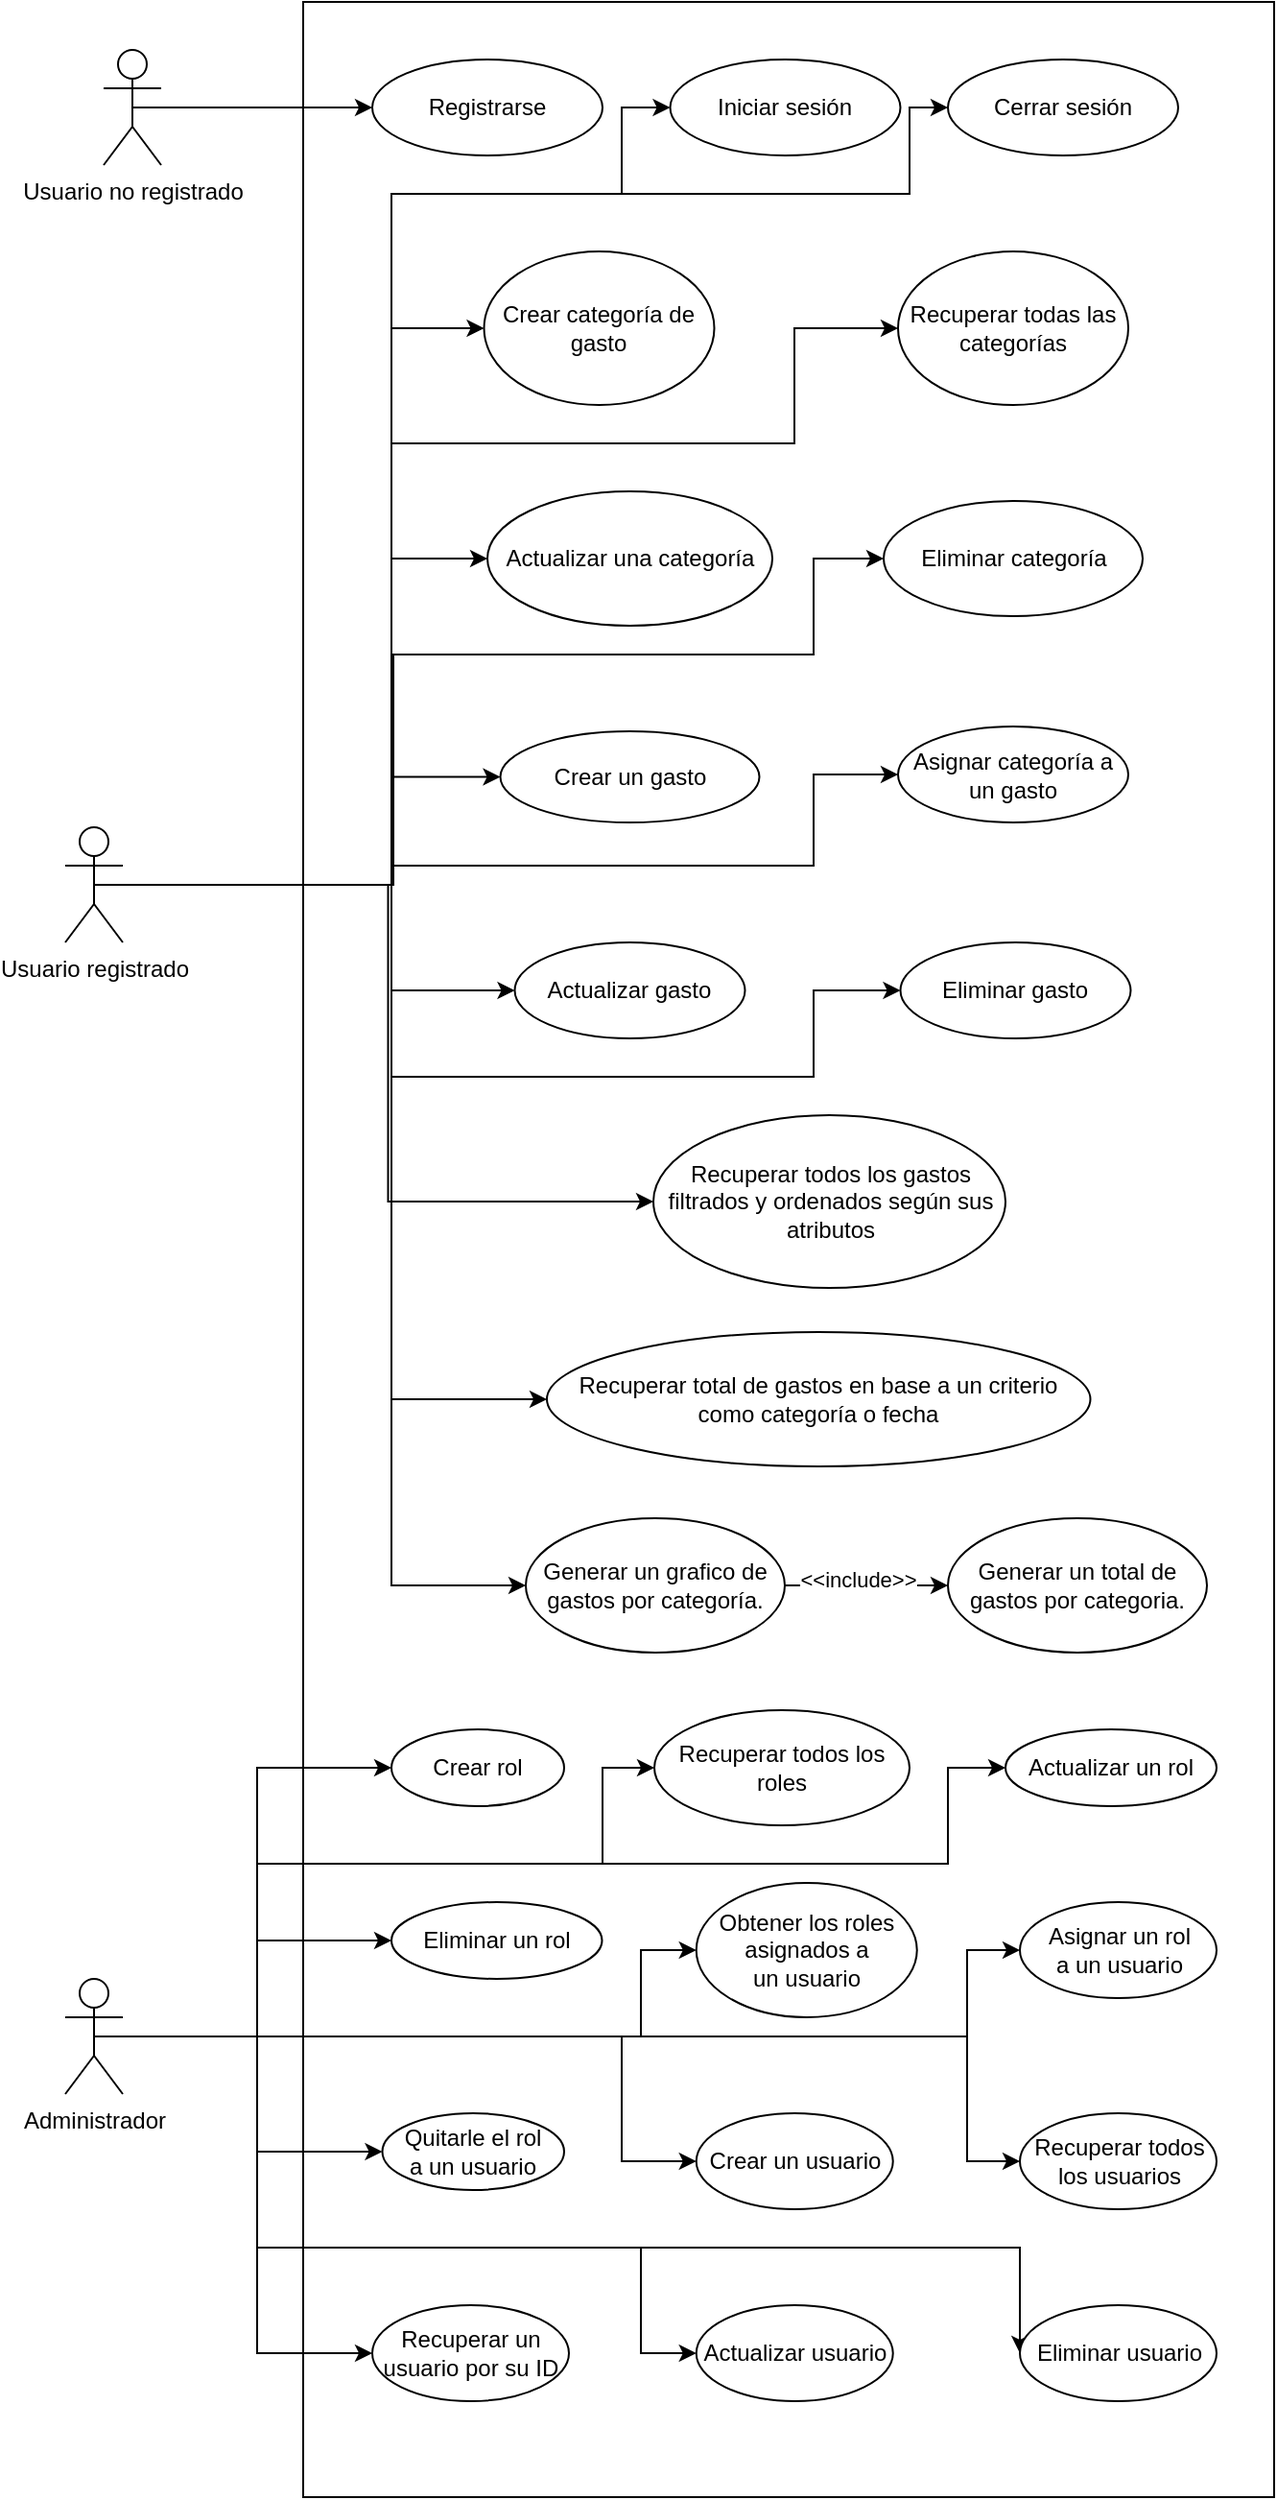 <mxfile version="23.0.2" type="device">
  <diagram name="Página-1" id="f7mHCUwq6N8ndEVU8rD0">
    <mxGraphModel dx="1760" dy="1747" grid="1" gridSize="10" guides="1" tooltips="1" connect="1" arrows="1" fold="1" page="1" pageScale="1" pageWidth="1169" pageHeight="827" math="0" shadow="0">
      <root>
        <mxCell id="0" />
        <mxCell id="1" parent="0" />
        <mxCell id="M4Onlk6T4Xc8jAmXvOfX-1" value="" style="rounded=0;whiteSpace=wrap;html=1;" parent="1" vertex="1">
          <mxGeometry x="334" y="-350" width="506" height="1300" as="geometry" />
        </mxCell>
        <mxCell id="M4Onlk6T4Xc8jAmXvOfX-4" value="Crear categoría de gasto" style="ellipse;whiteSpace=wrap;html=1;" parent="1" vertex="1">
          <mxGeometry x="428.25" y="-220" width="120" height="80" as="geometry" />
        </mxCell>
        <mxCell id="80pvyPfd3zJoFPbr7wk--6" value="Eliminar categoría" style="ellipse;whiteSpace=wrap;html=1;" parent="1" vertex="1">
          <mxGeometry x="636.5" y="-90" width="135" height="60" as="geometry" />
        </mxCell>
        <mxCell id="80pvyPfd3zJoFPbr7wk--14" style="edgeStyle=orthogonalEdgeStyle;rounded=0;orthogonalLoop=1;jettySize=auto;html=1;exitX=0.5;exitY=0.5;exitDx=0;exitDy=0;exitPerimeter=0;entryX=0;entryY=0.5;entryDx=0;entryDy=0;" parent="1" source="80pvyPfd3zJoFPbr7wk--15" target="80pvyPfd3zJoFPbr7wk--17" edge="1">
          <mxGeometry relative="1" as="geometry">
            <Array as="points">
              <mxPoint x="380" y="110" />
              <mxPoint x="380" y="54" />
            </Array>
          </mxGeometry>
        </mxCell>
        <mxCell id="eMu3KPikcSQ0u-zlLsD5-9" style="edgeStyle=orthogonalEdgeStyle;rounded=0;orthogonalLoop=1;jettySize=auto;html=1;exitX=0.5;exitY=0.5;exitDx=0;exitDy=0;exitPerimeter=0;entryX=0;entryY=0.5;entryDx=0;entryDy=0;" parent="1" source="80pvyPfd3zJoFPbr7wk--15" target="M4Onlk6T4Xc8jAmXvOfX-4" edge="1">
          <mxGeometry relative="1" as="geometry">
            <Array as="points">
              <mxPoint x="380" y="110" />
              <mxPoint x="380" y="-180" />
            </Array>
          </mxGeometry>
        </mxCell>
        <mxCell id="eMu3KPikcSQ0u-zlLsD5-10" style="edgeStyle=orthogonalEdgeStyle;rounded=0;orthogonalLoop=1;jettySize=auto;html=1;exitX=0.5;exitY=0.5;exitDx=0;exitDy=0;exitPerimeter=0;entryX=0;entryY=0.5;entryDx=0;entryDy=0;" parent="1" source="80pvyPfd3zJoFPbr7wk--15" target="eMu3KPikcSQ0u-zlLsD5-2" edge="1">
          <mxGeometry relative="1" as="geometry">
            <Array as="points">
              <mxPoint x="380" y="110" />
              <mxPoint x="380" y="-120" />
              <mxPoint x="590" y="-120" />
              <mxPoint x="590" y="-180" />
            </Array>
          </mxGeometry>
        </mxCell>
        <mxCell id="eMu3KPikcSQ0u-zlLsD5-18" style="edgeStyle=orthogonalEdgeStyle;rounded=0;orthogonalLoop=1;jettySize=auto;html=1;entryX=0;entryY=0.5;entryDx=0;entryDy=0;" parent="1" target="80pvyPfd3zJoFPbr7wk--6" edge="1" source="80pvyPfd3zJoFPbr7wk--15">
          <mxGeometry relative="1" as="geometry">
            <mxPoint x="260" y="240" as="sourcePoint" />
            <mxPoint x="517.5" y="190" as="targetPoint" />
            <Array as="points">
              <mxPoint x="381" y="110" />
              <mxPoint x="381" y="-10" />
              <mxPoint x="600" y="-10" />
              <mxPoint x="600" y="-60" />
            </Array>
          </mxGeometry>
        </mxCell>
        <mxCell id="eMu3KPikcSQ0u-zlLsD5-21" style="edgeStyle=orthogonalEdgeStyle;rounded=0;orthogonalLoop=1;jettySize=auto;html=1;exitX=0.5;exitY=0.5;exitDx=0;exitDy=0;exitPerimeter=0;entryX=0;entryY=0.5;entryDx=0;entryDy=0;" parent="1" source="80pvyPfd3zJoFPbr7wk--15" target="eMu3KPikcSQ0u-zlLsD5-4" edge="1">
          <mxGeometry relative="1" as="geometry">
            <Array as="points">
              <mxPoint x="380" y="110" />
              <mxPoint x="380" y="-60" />
            </Array>
          </mxGeometry>
        </mxCell>
        <mxCell id="eMu3KPikcSQ0u-zlLsD5-25" style="edgeStyle=orthogonalEdgeStyle;rounded=0;orthogonalLoop=1;jettySize=auto;html=1;exitX=0.5;exitY=0.5;exitDx=0;exitDy=0;exitPerimeter=0;entryX=0;entryY=0.5;entryDx=0;entryDy=0;" parent="1" source="80pvyPfd3zJoFPbr7wk--15" target="eMu3KPikcSQ0u-zlLsD5-22" edge="1">
          <mxGeometry relative="1" as="geometry">
            <Array as="points">
              <mxPoint x="380" y="110" />
              <mxPoint x="380" y="165" />
            </Array>
          </mxGeometry>
        </mxCell>
        <mxCell id="eMu3KPikcSQ0u-zlLsD5-41" style="edgeStyle=orthogonalEdgeStyle;rounded=0;orthogonalLoop=1;jettySize=auto;html=1;exitX=0.5;exitY=0.5;exitDx=0;exitDy=0;exitPerimeter=0;entryX=0;entryY=0.5;entryDx=0;entryDy=0;" parent="1" source="80pvyPfd3zJoFPbr7wk--15" target="eMu3KPikcSQ0u-zlLsD5-40" edge="1">
          <mxGeometry relative="1" as="geometry">
            <Array as="points">
              <mxPoint x="380" y="110" />
              <mxPoint x="380" y="-250" />
              <mxPoint x="500" y="-250" />
              <mxPoint x="500" y="-295" />
            </Array>
          </mxGeometry>
        </mxCell>
        <mxCell id="eMu3KPikcSQ0u-zlLsD5-52" style="edgeStyle=orthogonalEdgeStyle;rounded=0;orthogonalLoop=1;jettySize=auto;html=1;exitX=0.5;exitY=0.5;exitDx=0;exitDy=0;exitPerimeter=0;entryX=0;entryY=0.5;entryDx=0;entryDy=0;" parent="1" source="80pvyPfd3zJoFPbr7wk--15" target="80pvyPfd3zJoFPbr7wk--34" edge="1">
          <mxGeometry relative="1" as="geometry">
            <Array as="points">
              <mxPoint x="380" y="110" />
              <mxPoint x="380" y="475" />
            </Array>
          </mxGeometry>
        </mxCell>
        <mxCell id="DTIrOHnbNMrAX4OaFMzT-5" style="edgeStyle=orthogonalEdgeStyle;rounded=0;orthogonalLoop=1;jettySize=auto;html=1;entryX=0;entryY=0.5;entryDx=0;entryDy=0;" edge="1" parent="1" source="80pvyPfd3zJoFPbr7wk--15" target="eMu3KPikcSQ0u-zlLsD5-42">
          <mxGeometry relative="1" as="geometry">
            <mxPoint x="290" y="110" as="targetPoint" />
            <Array as="points">
              <mxPoint x="380" y="110" />
              <mxPoint x="380" y="100" />
              <mxPoint x="600" y="100" />
              <mxPoint x="600" y="52" />
            </Array>
          </mxGeometry>
        </mxCell>
        <mxCell id="DTIrOHnbNMrAX4OaFMzT-6" style="edgeStyle=orthogonalEdgeStyle;rounded=0;orthogonalLoop=1;jettySize=auto;html=1;exitX=0.5;exitY=0.5;exitDx=0;exitDy=0;exitPerimeter=0;entryX=0;entryY=0.5;entryDx=0;entryDy=0;" edge="1" parent="1" source="80pvyPfd3zJoFPbr7wk--15" target="80pvyPfd3zJoFPbr7wk--26">
          <mxGeometry relative="1" as="geometry">
            <Array as="points">
              <mxPoint x="380" y="110" />
              <mxPoint x="380" y="210" />
              <mxPoint x="600" y="210" />
              <mxPoint x="600" y="165" />
            </Array>
          </mxGeometry>
        </mxCell>
        <mxCell id="DTIrOHnbNMrAX4OaFMzT-7" style="edgeStyle=orthogonalEdgeStyle;rounded=0;orthogonalLoop=1;jettySize=auto;html=1;entryX=0;entryY=0.5;entryDx=0;entryDy=0;" edge="1" parent="1" source="80pvyPfd3zJoFPbr7wk--15" target="80pvyPfd3zJoFPbr7wk--19">
          <mxGeometry relative="1" as="geometry" />
        </mxCell>
        <mxCell id="DTIrOHnbNMrAX4OaFMzT-8" style="edgeStyle=orthogonalEdgeStyle;rounded=0;orthogonalLoop=1;jettySize=auto;html=1;exitX=0.5;exitY=0.5;exitDx=0;exitDy=0;exitPerimeter=0;entryX=0;entryY=0.5;entryDx=0;entryDy=0;" edge="1" parent="1" source="80pvyPfd3zJoFPbr7wk--15" target="4FMw0JdJOJeh5SEaK-A2-27">
          <mxGeometry relative="1" as="geometry">
            <Array as="points">
              <mxPoint x="380" y="110" />
              <mxPoint x="380" y="378" />
            </Array>
          </mxGeometry>
        </mxCell>
        <mxCell id="DTIrOHnbNMrAX4OaFMzT-12" style="edgeStyle=orthogonalEdgeStyle;rounded=0;orthogonalLoop=1;jettySize=auto;html=1;exitX=0.5;exitY=0.5;exitDx=0;exitDy=0;exitPerimeter=0;entryX=0;entryY=0.5;entryDx=0;entryDy=0;" edge="1" parent="1" source="80pvyPfd3zJoFPbr7wk--15" target="DTIrOHnbNMrAX4OaFMzT-11">
          <mxGeometry relative="1" as="geometry">
            <Array as="points">
              <mxPoint x="380" y="110" />
              <mxPoint x="380" y="-250" />
              <mxPoint x="650" y="-250" />
              <mxPoint x="650" y="-295" />
            </Array>
          </mxGeometry>
        </mxCell>
        <mxCell id="80pvyPfd3zJoFPbr7wk--15" value="Usuario registrado" style="shape=umlActor;verticalLabelPosition=bottom;verticalAlign=top;html=1;outlineConnect=0;" parent="1" vertex="1">
          <mxGeometry x="210" y="80" width="30" height="60" as="geometry" />
        </mxCell>
        <mxCell id="80pvyPfd3zJoFPbr7wk--17" value="Crear un gasto" style="ellipse;whiteSpace=wrap;html=1;" parent="1" vertex="1">
          <mxGeometry x="436.75" y="30" width="135" height="47.5" as="geometry" />
        </mxCell>
        <mxCell id="80pvyPfd3zJoFPbr7wk--19" value="Recuperar todos los gastos filtrados y ordenados según sus atributos" style="ellipse;whiteSpace=wrap;html=1;" parent="1" vertex="1">
          <mxGeometry x="516.5" y="230" width="183.5" height="90" as="geometry" />
        </mxCell>
        <mxCell id="80pvyPfd3zJoFPbr7wk--26" value="Eliminar gasto" style="ellipse;whiteSpace=wrap;html=1;" parent="1" vertex="1">
          <mxGeometry x="645.25" y="140" width="120" height="50" as="geometry" />
        </mxCell>
        <mxCell id="eMu3KPikcSQ0u-zlLsD5-50" style="edgeStyle=orthogonalEdgeStyle;rounded=0;orthogonalLoop=1;jettySize=auto;html=1;exitX=1;exitY=0.5;exitDx=0;exitDy=0;entryX=0;entryY=0.5;entryDx=0;entryDy=0;" parent="1" source="80pvyPfd3zJoFPbr7wk--34" target="4FMw0JdJOJeh5SEaK-A2-28" edge="1">
          <mxGeometry relative="1" as="geometry" />
        </mxCell>
        <mxCell id="DTIrOHnbNMrAX4OaFMzT-10" value="&amp;lt;&amp;lt;include&amp;gt;&amp;gt;" style="edgeLabel;html=1;align=center;verticalAlign=middle;resizable=0;points=[];" vertex="1" connectable="0" parent="eMu3KPikcSQ0u-zlLsD5-50">
          <mxGeometry x="-0.114" y="3" relative="1" as="geometry">
            <mxPoint as="offset" />
          </mxGeometry>
        </mxCell>
        <mxCell id="80pvyPfd3zJoFPbr7wk--34" value="Generar un grafico de gastos por categoría." style="ellipse;whiteSpace=wrap;html=1;" parent="1" vertex="1">
          <mxGeometry x="450" y="440" width="135" height="70" as="geometry" />
        </mxCell>
        <mxCell id="4FMw0JdJOJeh5SEaK-A2-27" value="Recuperar total de gastos en base a un criterio como categoría o fecha" style="ellipse;whiteSpace=wrap;html=1;" parent="1" vertex="1">
          <mxGeometry x="461" y="343" width="283.25" height="70" as="geometry" />
        </mxCell>
        <mxCell id="4FMw0JdJOJeh5SEaK-A2-28" value="Generar un total de gastos por categoria." style="ellipse;whiteSpace=wrap;html=1;" parent="1" vertex="1">
          <mxGeometry x="670" y="440" width="135" height="70" as="geometry" />
        </mxCell>
        <mxCell id="eMu3KPikcSQ0u-zlLsD5-2" value="Recuperar todas las categorías" style="ellipse;whiteSpace=wrap;html=1;" parent="1" vertex="1">
          <mxGeometry x="644" y="-220" width="120" height="80" as="geometry" />
        </mxCell>
        <mxCell id="eMu3KPikcSQ0u-zlLsD5-4" value="Actualizar una categoría" style="ellipse;whiteSpace=wrap;html=1;" parent="1" vertex="1">
          <mxGeometry x="430" y="-95" width="148.5" height="70" as="geometry" />
        </mxCell>
        <mxCell id="eMu3KPikcSQ0u-zlLsD5-39" style="edgeStyle=orthogonalEdgeStyle;rounded=0;orthogonalLoop=1;jettySize=auto;html=1;exitX=0.5;exitY=0.5;exitDx=0;exitDy=0;exitPerimeter=0;entryX=0;entryY=0.5;entryDx=0;entryDy=0;" parent="1" source="eMu3KPikcSQ0u-zlLsD5-8" target="eMu3KPikcSQ0u-zlLsD5-37" edge="1">
          <mxGeometry relative="1" as="geometry" />
        </mxCell>
        <mxCell id="eMu3KPikcSQ0u-zlLsD5-8" value="Usuario no registrado" style="shape=umlActor;verticalLabelPosition=bottom;verticalAlign=top;html=1;outlineConnect=0;" parent="1" vertex="1">
          <mxGeometry x="230" y="-325" width="30" height="60" as="geometry" />
        </mxCell>
        <mxCell id="eMu3KPikcSQ0u-zlLsD5-22" value="Actualizar gasto" style="ellipse;whiteSpace=wrap;html=1;" parent="1" vertex="1">
          <mxGeometry x="444.25" y="140" width="120" height="50" as="geometry" />
        </mxCell>
        <mxCell id="eMu3KPikcSQ0u-zlLsD5-37" value="Registrarse" style="ellipse;whiteSpace=wrap;html=1;" parent="1" vertex="1">
          <mxGeometry x="370" y="-320" width="120" height="50" as="geometry" />
        </mxCell>
        <mxCell id="eMu3KPikcSQ0u-zlLsD5-40" value="Iniciar sesión" style="ellipse;whiteSpace=wrap;html=1;" parent="1" vertex="1">
          <mxGeometry x="525.25" y="-320" width="120" height="50" as="geometry" />
        </mxCell>
        <mxCell id="eMu3KPikcSQ0u-zlLsD5-42" value="Asignar categoría a un gasto" style="ellipse;whiteSpace=wrap;html=1;" parent="1" vertex="1">
          <mxGeometry x="644" y="27.5" width="120" height="50" as="geometry" />
        </mxCell>
        <mxCell id="DTIrOHnbNMrAX4OaFMzT-11" value="Cerrar sesión" style="ellipse;whiteSpace=wrap;html=1;" vertex="1" parent="1">
          <mxGeometry x="670" y="-320" width="120" height="50" as="geometry" />
        </mxCell>
        <mxCell id="DTIrOHnbNMrAX4OaFMzT-13" value="Crear rol" style="ellipse;whiteSpace=wrap;html=1;" vertex="1" parent="1">
          <mxGeometry x="380" y="550" width="90" height="40" as="geometry" />
        </mxCell>
        <mxCell id="DTIrOHnbNMrAX4OaFMzT-14" value="Recuperar todos los roles" style="ellipse;whiteSpace=wrap;html=1;" vertex="1" parent="1">
          <mxGeometry x="517" y="540" width="133" height="60" as="geometry" />
        </mxCell>
        <mxCell id="DTIrOHnbNMrAX4OaFMzT-15" value="Actualizar un rol" style="ellipse;whiteSpace=wrap;html=1;" vertex="1" parent="1">
          <mxGeometry x="700" y="550" width="110" height="40" as="geometry" />
        </mxCell>
        <mxCell id="DTIrOHnbNMrAX4OaFMzT-16" value="Eliminar un rol" style="ellipse;whiteSpace=wrap;html=1;" vertex="1" parent="1">
          <mxGeometry x="380" y="640" width="109.75" height="40" as="geometry" />
        </mxCell>
        <mxCell id="DTIrOHnbNMrAX4OaFMzT-17" value="Obtener los roles asignados a &lt;br&gt;un usuario" style="ellipse;whiteSpace=wrap;html=1;" vertex="1" parent="1">
          <mxGeometry x="538.87" y="630" width="115" height="70" as="geometry" />
        </mxCell>
        <mxCell id="DTIrOHnbNMrAX4OaFMzT-18" value="Asignar un rol &lt;br&gt;a un usuario" style="ellipse;whiteSpace=wrap;html=1;" vertex="1" parent="1">
          <mxGeometry x="707.5" y="640" width="102.5" height="50" as="geometry" />
        </mxCell>
        <mxCell id="DTIrOHnbNMrAX4OaFMzT-19" value="Quitarle el rol &lt;br&gt;a un usuario" style="ellipse;whiteSpace=wrap;html=1;" vertex="1" parent="1">
          <mxGeometry x="375.25" y="750" width="94.75" height="40" as="geometry" />
        </mxCell>
        <mxCell id="DTIrOHnbNMrAX4OaFMzT-28" style="edgeStyle=orthogonalEdgeStyle;rounded=0;orthogonalLoop=1;jettySize=auto;html=1;entryX=0;entryY=0.5;entryDx=0;entryDy=0;" edge="1" parent="1" source="DTIrOHnbNMrAX4OaFMzT-21" target="DTIrOHnbNMrAX4OaFMzT-13">
          <mxGeometry relative="1" as="geometry" />
        </mxCell>
        <mxCell id="DTIrOHnbNMrAX4OaFMzT-29" style="edgeStyle=orthogonalEdgeStyle;rounded=0;orthogonalLoop=1;jettySize=auto;html=1;exitX=0.5;exitY=0.5;exitDx=0;exitDy=0;exitPerimeter=0;entryX=0;entryY=0.5;entryDx=0;entryDy=0;" edge="1" parent="1" source="DTIrOHnbNMrAX4OaFMzT-21" target="DTIrOHnbNMrAX4OaFMzT-14">
          <mxGeometry relative="1" as="geometry">
            <Array as="points">
              <mxPoint x="310" y="710" />
              <mxPoint x="310" y="620" />
              <mxPoint x="490" y="620" />
              <mxPoint x="490" y="570" />
            </Array>
          </mxGeometry>
        </mxCell>
        <mxCell id="DTIrOHnbNMrAX4OaFMzT-30" style="edgeStyle=orthogonalEdgeStyle;rounded=0;orthogonalLoop=1;jettySize=auto;html=1;exitX=0.5;exitY=0.5;exitDx=0;exitDy=0;exitPerimeter=0;entryX=0;entryY=0.5;entryDx=0;entryDy=0;" edge="1" parent="1" source="DTIrOHnbNMrAX4OaFMzT-21" target="DTIrOHnbNMrAX4OaFMzT-15">
          <mxGeometry relative="1" as="geometry">
            <Array as="points">
              <mxPoint x="310" y="710" />
              <mxPoint x="310" y="620" />
              <mxPoint x="670" y="620" />
              <mxPoint x="670" y="570" />
            </Array>
          </mxGeometry>
        </mxCell>
        <mxCell id="DTIrOHnbNMrAX4OaFMzT-31" style="edgeStyle=orthogonalEdgeStyle;rounded=0;orthogonalLoop=1;jettySize=auto;html=1;entryX=0;entryY=0.5;entryDx=0;entryDy=0;" edge="1" parent="1" source="DTIrOHnbNMrAX4OaFMzT-21" target="DTIrOHnbNMrAX4OaFMzT-16">
          <mxGeometry relative="1" as="geometry" />
        </mxCell>
        <mxCell id="DTIrOHnbNMrAX4OaFMzT-32" style="edgeStyle=orthogonalEdgeStyle;rounded=0;orthogonalLoop=1;jettySize=auto;html=1;entryX=0;entryY=0.5;entryDx=0;entryDy=0;" edge="1" parent="1" source="DTIrOHnbNMrAX4OaFMzT-21" target="DTIrOHnbNMrAX4OaFMzT-17">
          <mxGeometry relative="1" as="geometry">
            <Array as="points">
              <mxPoint x="510" y="710" />
              <mxPoint x="510" y="665" />
            </Array>
          </mxGeometry>
        </mxCell>
        <mxCell id="DTIrOHnbNMrAX4OaFMzT-33" style="edgeStyle=orthogonalEdgeStyle;rounded=0;orthogonalLoop=1;jettySize=auto;html=1;entryX=0;entryY=0.5;entryDx=0;entryDy=0;" edge="1" parent="1" source="DTIrOHnbNMrAX4OaFMzT-21" target="DTIrOHnbNMrAX4OaFMzT-18">
          <mxGeometry relative="1" as="geometry">
            <Array as="points">
              <mxPoint x="680" y="710" />
              <mxPoint x="680" y="665" />
            </Array>
          </mxGeometry>
        </mxCell>
        <mxCell id="DTIrOHnbNMrAX4OaFMzT-34" style="edgeStyle=orthogonalEdgeStyle;rounded=0;orthogonalLoop=1;jettySize=auto;html=1;entryX=0;entryY=0.5;entryDx=0;entryDy=0;" edge="1" parent="1" source="DTIrOHnbNMrAX4OaFMzT-21" target="DTIrOHnbNMrAX4OaFMzT-19">
          <mxGeometry relative="1" as="geometry">
            <Array as="points">
              <mxPoint x="310" y="710" />
              <mxPoint x="310" y="770" />
            </Array>
          </mxGeometry>
        </mxCell>
        <mxCell id="DTIrOHnbNMrAX4OaFMzT-35" style="edgeStyle=orthogonalEdgeStyle;rounded=0;orthogonalLoop=1;jettySize=auto;html=1;entryX=0;entryY=0.5;entryDx=0;entryDy=0;" edge="1" parent="1" source="DTIrOHnbNMrAX4OaFMzT-21" target="DTIrOHnbNMrAX4OaFMzT-23">
          <mxGeometry relative="1" as="geometry">
            <Array as="points">
              <mxPoint x="500" y="710" />
              <mxPoint x="500" y="775" />
            </Array>
          </mxGeometry>
        </mxCell>
        <mxCell id="DTIrOHnbNMrAX4OaFMzT-36" style="edgeStyle=orthogonalEdgeStyle;rounded=0;orthogonalLoop=1;jettySize=auto;html=1;entryX=0;entryY=0.5;entryDx=0;entryDy=0;" edge="1" parent="1" source="DTIrOHnbNMrAX4OaFMzT-21" target="DTIrOHnbNMrAX4OaFMzT-24">
          <mxGeometry relative="1" as="geometry">
            <Array as="points">
              <mxPoint x="680" y="710" />
              <mxPoint x="680" y="775" />
            </Array>
          </mxGeometry>
        </mxCell>
        <mxCell id="DTIrOHnbNMrAX4OaFMzT-37" style="edgeStyle=orthogonalEdgeStyle;rounded=0;orthogonalLoop=1;jettySize=auto;html=1;entryX=0;entryY=0.5;entryDx=0;entryDy=0;" edge="1" parent="1" source="DTIrOHnbNMrAX4OaFMzT-21" target="DTIrOHnbNMrAX4OaFMzT-25">
          <mxGeometry relative="1" as="geometry">
            <Array as="points">
              <mxPoint x="310" y="710" />
              <mxPoint x="310" y="875" />
            </Array>
          </mxGeometry>
        </mxCell>
        <mxCell id="DTIrOHnbNMrAX4OaFMzT-38" style="edgeStyle=orthogonalEdgeStyle;rounded=0;orthogonalLoop=1;jettySize=auto;html=1;entryX=0;entryY=0.5;entryDx=0;entryDy=0;" edge="1" parent="1" source="DTIrOHnbNMrAX4OaFMzT-21" target="DTIrOHnbNMrAX4OaFMzT-26">
          <mxGeometry relative="1" as="geometry">
            <Array as="points">
              <mxPoint x="310" y="710" />
              <mxPoint x="310" y="820" />
              <mxPoint x="510" y="820" />
              <mxPoint x="510" y="875" />
            </Array>
          </mxGeometry>
        </mxCell>
        <mxCell id="DTIrOHnbNMrAX4OaFMzT-39" style="edgeStyle=orthogonalEdgeStyle;rounded=0;orthogonalLoop=1;jettySize=auto;html=1;entryX=0;entryY=0.5;entryDx=0;entryDy=0;" edge="1" parent="1" source="DTIrOHnbNMrAX4OaFMzT-21" target="DTIrOHnbNMrAX4OaFMzT-27">
          <mxGeometry relative="1" as="geometry">
            <Array as="points">
              <mxPoint x="310" y="710" />
              <mxPoint x="310" y="820" />
              <mxPoint x="707" y="820" />
            </Array>
          </mxGeometry>
        </mxCell>
        <mxCell id="DTIrOHnbNMrAX4OaFMzT-21" value="Administrador" style="shape=umlActor;verticalLabelPosition=bottom;verticalAlign=top;html=1;outlineConnect=0;" vertex="1" parent="1">
          <mxGeometry x="210" y="680" width="30" height="60" as="geometry" />
        </mxCell>
        <mxCell id="DTIrOHnbNMrAX4OaFMzT-23" value="Crear un usuario" style="ellipse;whiteSpace=wrap;html=1;" vertex="1" parent="1">
          <mxGeometry x="538.87" y="750" width="102.5" height="50" as="geometry" />
        </mxCell>
        <mxCell id="DTIrOHnbNMrAX4OaFMzT-24" value="Recuperar todos los usuarios" style="ellipse;whiteSpace=wrap;html=1;" vertex="1" parent="1">
          <mxGeometry x="707.5" y="750" width="102.5" height="50" as="geometry" />
        </mxCell>
        <mxCell id="DTIrOHnbNMrAX4OaFMzT-25" value="Recuperar un usuario por su ID" style="ellipse;whiteSpace=wrap;html=1;" vertex="1" parent="1">
          <mxGeometry x="370" y="850" width="102.5" height="50" as="geometry" />
        </mxCell>
        <mxCell id="DTIrOHnbNMrAX4OaFMzT-26" value="Actualizar usuario" style="ellipse;whiteSpace=wrap;html=1;" vertex="1" parent="1">
          <mxGeometry x="538.87" y="850" width="102.5" height="50" as="geometry" />
        </mxCell>
        <mxCell id="DTIrOHnbNMrAX4OaFMzT-27" value="Eliminar usuario" style="ellipse;whiteSpace=wrap;html=1;" vertex="1" parent="1">
          <mxGeometry x="707.5" y="850" width="102.5" height="50" as="geometry" />
        </mxCell>
      </root>
    </mxGraphModel>
  </diagram>
</mxfile>
